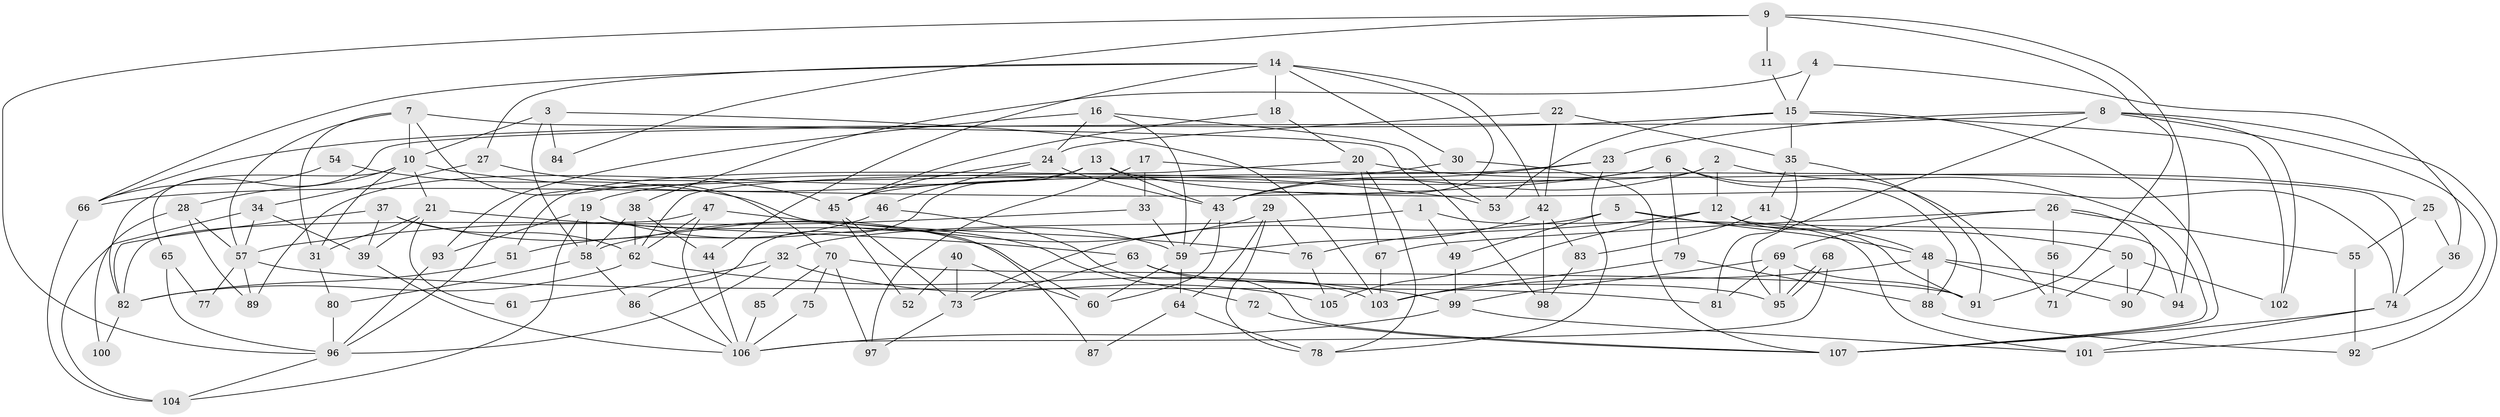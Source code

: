 // coarse degree distribution, {4: 0.14666666666666667, 8: 0.02666666666666667, 11: 0.02666666666666667, 18: 0.013333333333333334, 6: 0.09333333333333334, 5: 0.13333333333333333, 2: 0.13333333333333333, 9: 0.013333333333333334, 3: 0.36, 7: 0.02666666666666667, 10: 0.02666666666666667}
// Generated by graph-tools (version 1.1) at 2025/51/03/04/25 22:51:22]
// undirected, 107 vertices, 214 edges
graph export_dot {
  node [color=gray90,style=filled];
  1;
  2;
  3;
  4;
  5;
  6;
  7;
  8;
  9;
  10;
  11;
  12;
  13;
  14;
  15;
  16;
  17;
  18;
  19;
  20;
  21;
  22;
  23;
  24;
  25;
  26;
  27;
  28;
  29;
  30;
  31;
  32;
  33;
  34;
  35;
  36;
  37;
  38;
  39;
  40;
  41;
  42;
  43;
  44;
  45;
  46;
  47;
  48;
  49;
  50;
  51;
  52;
  53;
  54;
  55;
  56;
  57;
  58;
  59;
  60;
  61;
  62;
  63;
  64;
  65;
  66;
  67;
  68;
  69;
  70;
  71;
  72;
  73;
  74;
  75;
  76;
  77;
  78;
  79;
  80;
  81;
  82;
  83;
  84;
  85;
  86;
  87;
  88;
  89;
  90;
  91;
  92;
  93;
  94;
  95;
  96;
  97;
  98;
  99;
  100;
  101;
  102;
  103;
  104;
  105;
  106;
  107;
  1 -- 101;
  1 -- 49;
  1 -- 32;
  2 -- 43;
  2 -- 107;
  2 -- 12;
  2 -- 51;
  3 -- 10;
  3 -- 58;
  3 -- 84;
  3 -- 103;
  4 -- 38;
  4 -- 15;
  4 -- 36;
  5 -- 50;
  5 -- 48;
  5 -- 49;
  5 -- 73;
  6 -- 19;
  6 -- 66;
  6 -- 71;
  6 -- 79;
  6 -- 88;
  7 -- 10;
  7 -- 57;
  7 -- 31;
  7 -- 70;
  7 -- 98;
  8 -- 95;
  8 -- 82;
  8 -- 23;
  8 -- 92;
  8 -- 101;
  8 -- 102;
  9 -- 94;
  9 -- 91;
  9 -- 11;
  9 -- 84;
  9 -- 96;
  10 -- 28;
  10 -- 31;
  10 -- 21;
  10 -- 53;
  10 -- 65;
  11 -- 15;
  12 -- 91;
  12 -- 76;
  12 -- 94;
  12 -- 105;
  13 -- 86;
  13 -- 43;
  13 -- 74;
  13 -- 89;
  14 -- 43;
  14 -- 18;
  14 -- 27;
  14 -- 30;
  14 -- 42;
  14 -- 44;
  14 -- 66;
  15 -- 53;
  15 -- 35;
  15 -- 66;
  15 -- 102;
  15 -- 107;
  16 -- 93;
  16 -- 59;
  16 -- 24;
  16 -- 53;
  17 -- 97;
  17 -- 74;
  17 -- 33;
  18 -- 20;
  18 -- 45;
  19 -- 58;
  19 -- 104;
  19 -- 72;
  19 -- 87;
  19 -- 93;
  20 -- 25;
  20 -- 62;
  20 -- 67;
  20 -- 78;
  21 -- 63;
  21 -- 31;
  21 -- 39;
  21 -- 61;
  22 -- 42;
  22 -- 24;
  22 -- 35;
  23 -- 96;
  23 -- 43;
  23 -- 78;
  24 -- 43;
  24 -- 45;
  24 -- 46;
  25 -- 55;
  25 -- 36;
  26 -- 67;
  26 -- 69;
  26 -- 55;
  26 -- 56;
  26 -- 90;
  27 -- 45;
  27 -- 34;
  28 -- 89;
  28 -- 57;
  28 -- 100;
  29 -- 78;
  29 -- 76;
  29 -- 58;
  29 -- 64;
  30 -- 107;
  30 -- 45;
  31 -- 80;
  32 -- 96;
  32 -- 61;
  32 -- 105;
  33 -- 59;
  33 -- 57;
  34 -- 39;
  34 -- 57;
  34 -- 104;
  35 -- 81;
  35 -- 41;
  35 -- 91;
  36 -- 74;
  37 -- 82;
  37 -- 39;
  37 -- 60;
  37 -- 62;
  38 -- 58;
  38 -- 62;
  38 -- 44;
  39 -- 106;
  40 -- 60;
  40 -- 73;
  40 -- 52;
  41 -- 83;
  41 -- 48;
  42 -- 59;
  42 -- 83;
  42 -- 98;
  43 -- 60;
  43 -- 59;
  44 -- 106;
  45 -- 52;
  45 -- 73;
  46 -- 51;
  46 -- 107;
  47 -- 76;
  47 -- 106;
  47 -- 62;
  47 -- 82;
  48 -- 103;
  48 -- 88;
  48 -- 90;
  48 -- 94;
  49 -- 99;
  50 -- 102;
  50 -- 90;
  50 -- 71;
  51 -- 82;
  54 -- 66;
  54 -- 59;
  55 -- 92;
  56 -- 71;
  57 -- 77;
  57 -- 81;
  57 -- 89;
  58 -- 80;
  58 -- 86;
  59 -- 64;
  59 -- 60;
  62 -- 82;
  62 -- 99;
  63 -- 103;
  63 -- 73;
  63 -- 95;
  64 -- 78;
  64 -- 87;
  65 -- 96;
  65 -- 77;
  66 -- 104;
  67 -- 103;
  68 -- 106;
  68 -- 95;
  68 -- 95;
  69 -- 95;
  69 -- 99;
  69 -- 81;
  69 -- 91;
  70 -- 91;
  70 -- 75;
  70 -- 85;
  70 -- 97;
  72 -- 107;
  73 -- 97;
  74 -- 107;
  74 -- 101;
  75 -- 106;
  76 -- 105;
  79 -- 88;
  79 -- 103;
  80 -- 96;
  82 -- 100;
  83 -- 98;
  85 -- 106;
  86 -- 106;
  88 -- 92;
  93 -- 96;
  96 -- 104;
  99 -- 101;
  99 -- 106;
}

